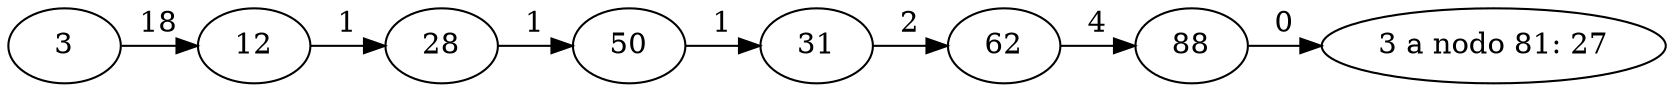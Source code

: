 // The Round Graph
digraph "3_ruta_gilbert100" {
	3 -> 12 [label=18 constraint=false]
	12 -> 28 [label=1 constraint=false]
	28 -> 50 [label=1 constraint=false]
	50 -> 31 [label=1 constraint=false]
	31 -> 62 [label=2 constraint=false]
	62 -> 88 [label=4 constraint=false]
	88 -> 81 [label=0 constraint=false]
	81 [label="3 a nodo 81: 27" xlabel=""]
}
